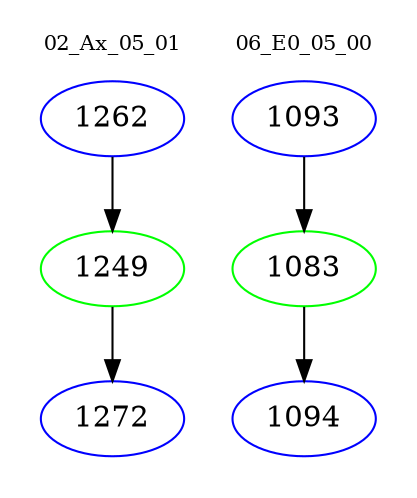 digraph{
subgraph cluster_0 {
color = white
label = "02_Ax_05_01";
fontsize=10;
T0_1262 [label="1262", color="blue"]
T0_1262 -> T0_1249 [color="black"]
T0_1249 [label="1249", color="green"]
T0_1249 -> T0_1272 [color="black"]
T0_1272 [label="1272", color="blue"]
}
subgraph cluster_1 {
color = white
label = "06_E0_05_00";
fontsize=10;
T1_1093 [label="1093", color="blue"]
T1_1093 -> T1_1083 [color="black"]
T1_1083 [label="1083", color="green"]
T1_1083 -> T1_1094 [color="black"]
T1_1094 [label="1094", color="blue"]
}
}
